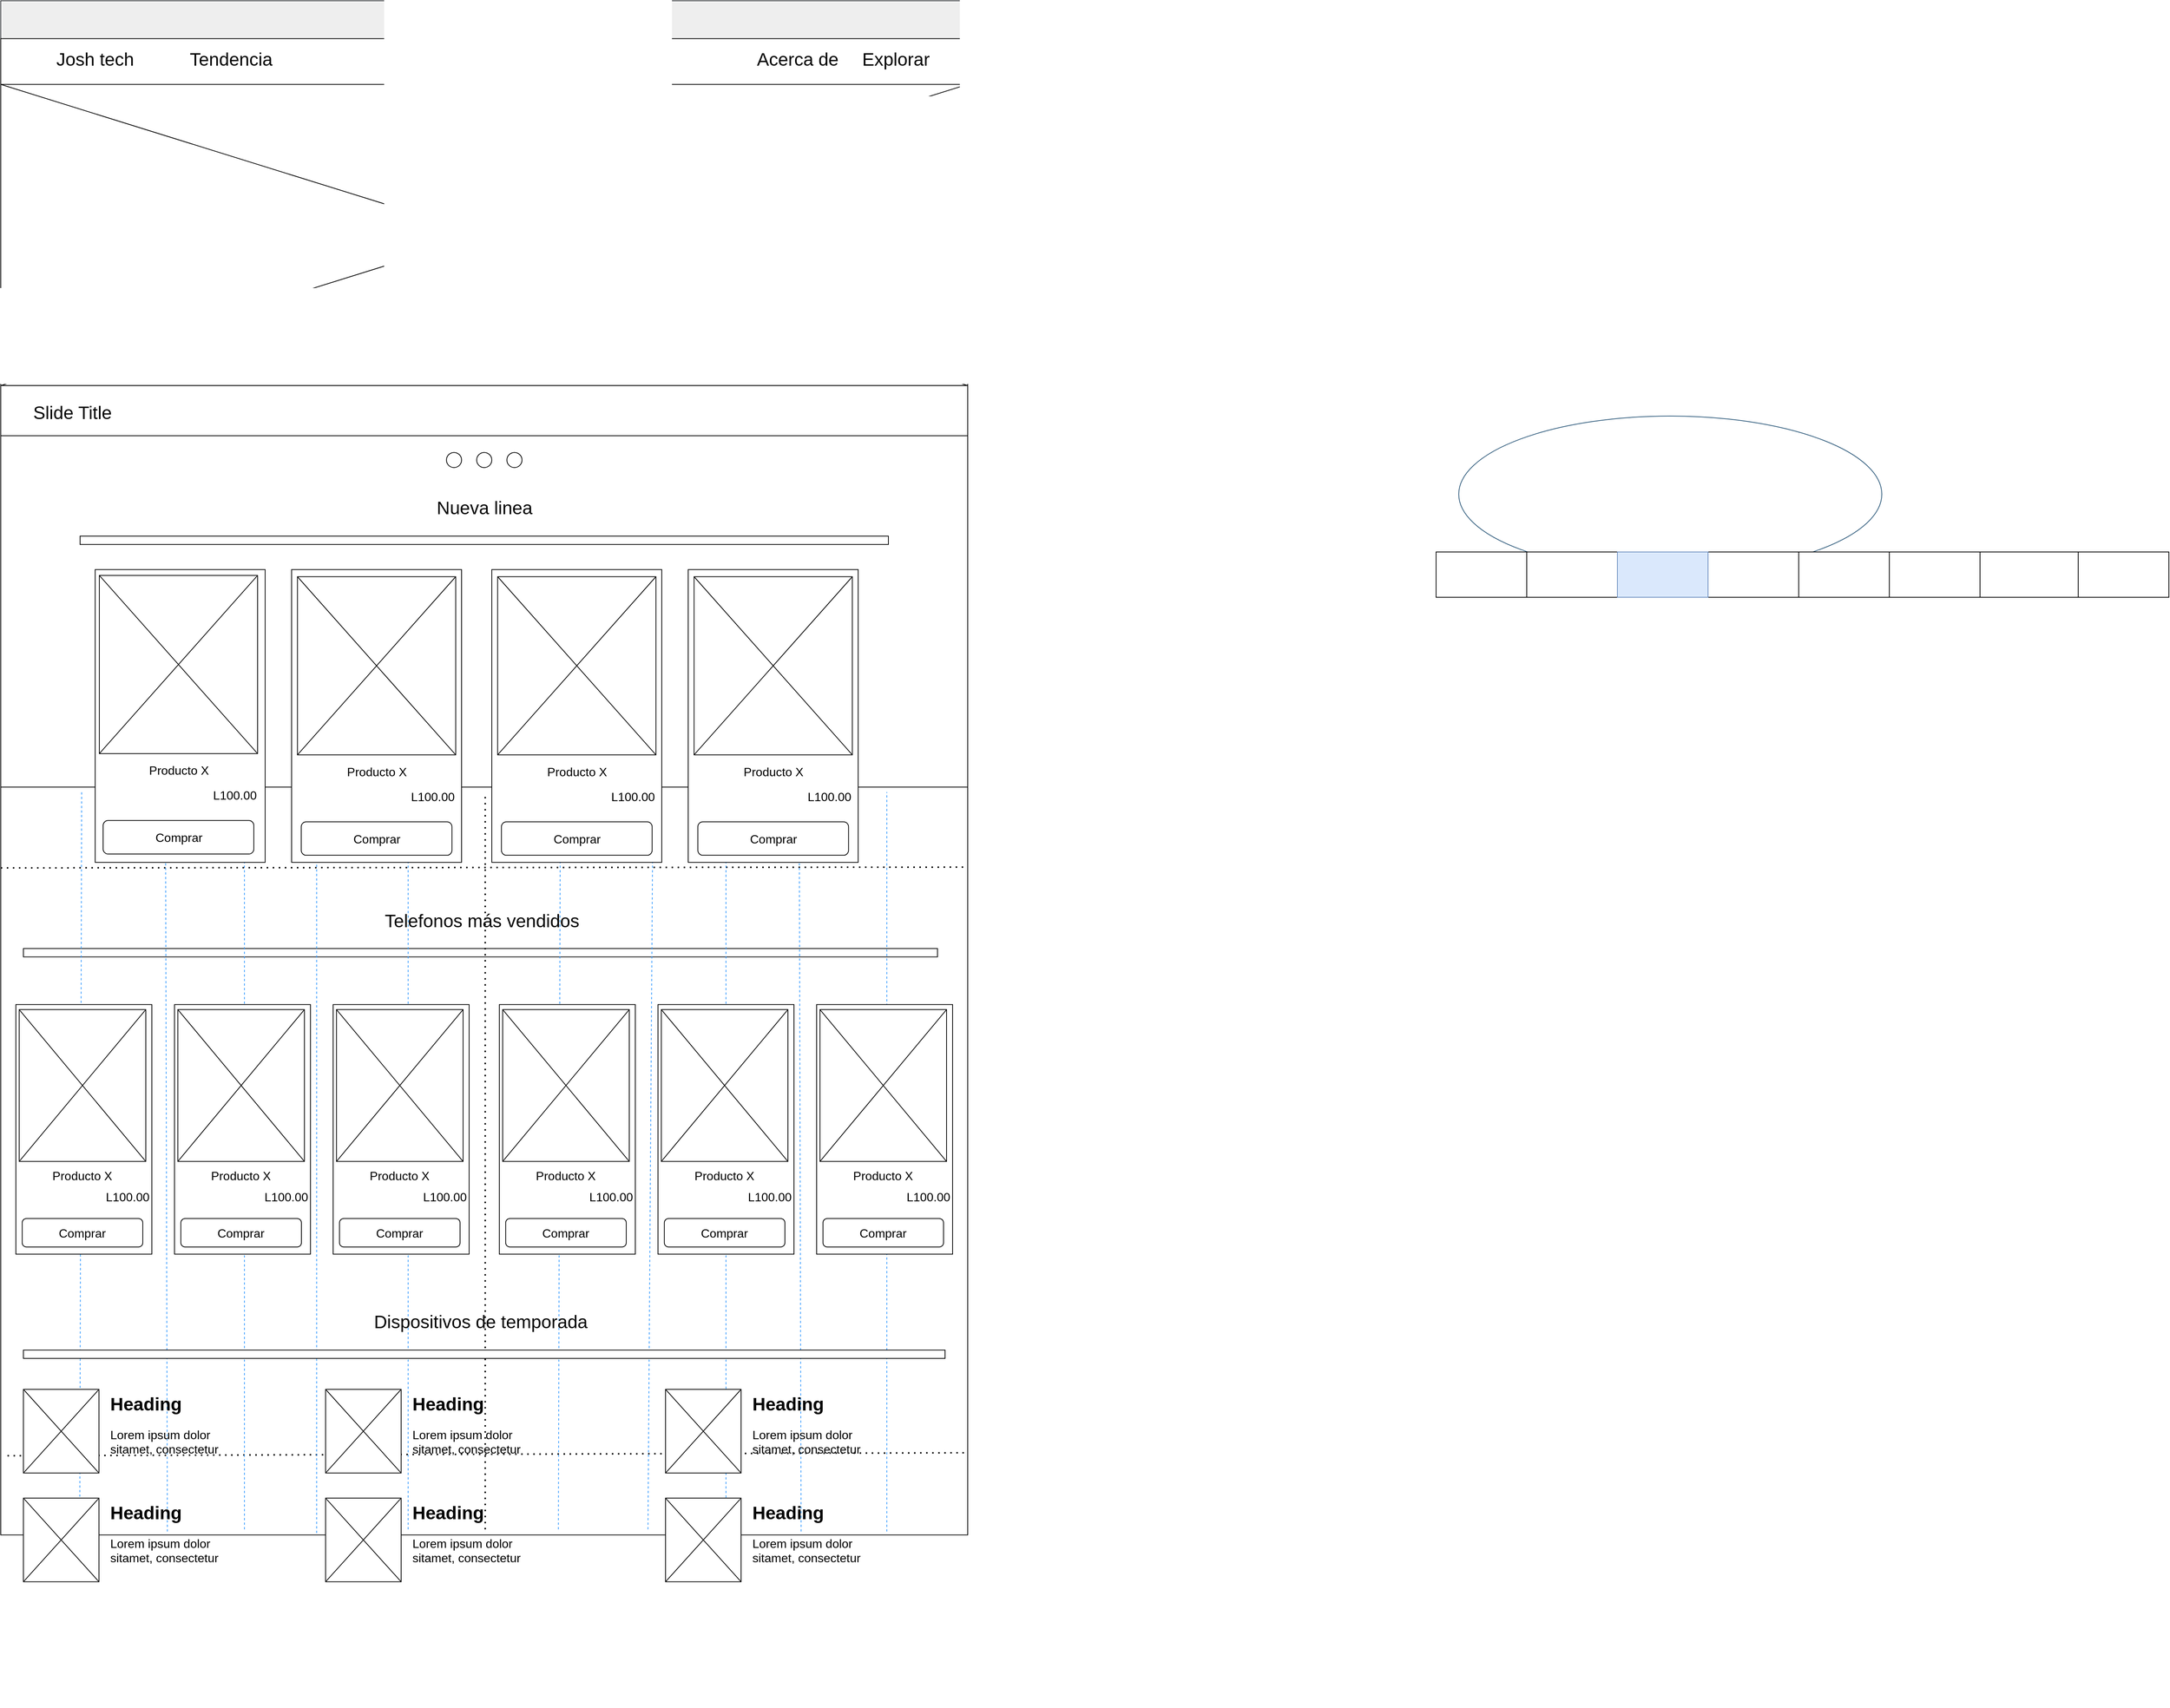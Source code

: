 <mxfile version="14.2.9" type="device"><diagram id="IemHOrVSS4CDlaY1buWt" name="Page-1"><mxGraphModel dx="3580" dy="2256" grid="1" gridSize="10" guides="1" tooltips="1" connect="1" arrows="1" fold="1" page="1" pageScale="1" pageWidth="1100" pageHeight="850" math="0" shadow="0"><root><mxCell id="0"/><mxCell id="1" parent="0"/><mxCell id="ACKiXUL_a8ZOPmM-B_Il-213" value="" style="ellipse;whiteSpace=wrap;html=1;strokeColor=#2F5B7C;fontSize=16;" parent="1" vertex="1"><mxGeometry x="1930" y="390" width="560" height="207" as="geometry"/></mxCell><mxCell id="ACKiXUL_a8ZOPmM-B_Il-1" value="" style="group;imageHeight=6;" parent="1" vertex="1" connectable="0"><mxGeometry y="-160" width="1290" height="2260" as="geometry"/></mxCell><mxCell id="ACKiXUL_a8ZOPmM-B_Il-17" value="" style="group" parent="ACKiXUL_a8ZOPmM-B_Il-1" vertex="1" connectable="0"><mxGeometry x="1.137e-13" y="990.416" width="1280" height="1269.584" as="geometry"/></mxCell><mxCell id="ACKiXUL_a8ZOPmM-B_Il-18" value="" style="rounded=1;whiteSpace=wrap;html=1;fillColor=#eeeeee;strokeColor=#36393d;arcSize=0;" parent="ACKiXUL_a8ZOPmM-B_Il-17" vertex="1"><mxGeometry width="1280" height="55.392" as="geometry"/></mxCell><mxCell id="ACKiXUL_a8ZOPmM-B_Il-19" value="" style="rounded=1;whiteSpace=wrap;html=1;arcSize=0;" parent="ACKiXUL_a8ZOPmM-B_Il-17" vertex="1"><mxGeometry y="50.196" width="1280" height="991.176" as="geometry"/></mxCell><mxCell id="ACKiXUL_a8ZOPmM-B_Il-21" value="Telefonos más vendidos&amp;nbsp;" style="text;html=1;strokeColor=none;fillColor=none;align=center;verticalAlign=middle;whiteSpace=wrap;rounded=0;fontSize=24;" parent="ACKiXUL_a8ZOPmM-B_Il-17" vertex="1"><mxGeometry x="453.75" y="217.137" width="372.5" height="22.157" as="geometry"/></mxCell><mxCell id="ACKiXUL_a8ZOPmM-B_Il-22" value="" style="rounded=0;whiteSpace=wrap;html=1;fontSize=24;imageHeight=6;imageWidth=24;" parent="ACKiXUL_a8ZOPmM-B_Il-17" vertex="1"><mxGeometry x="30" y="264.775" width="1210" height="11.078" as="geometry"/></mxCell><mxCell id="ACKiXUL_a8ZOPmM-B_Il-63" value="" style="group;fontSize=16;" parent="ACKiXUL_a8ZOPmM-B_Il-17" vertex="1" connectable="0"><mxGeometry x="-1.137e-13" y="52.796" width="1280" height="1216.788" as="geometry"/></mxCell><mxCell id="ACKiXUL_a8ZOPmM-B_Il-64" value="" style="endArrow=none;dashed=1;html=1;dashPattern=1 3;strokeWidth=2;entryX=0.5;entryY=0;entryDx=0;entryDy=0;exitX=0.5;exitY=1;exitDx=0;exitDy=0;" parent="ACKiXUL_a8ZOPmM-B_Il-63" edge="1"><mxGeometry x="3.825" width="62.866" height="63.708" as="geometry"><mxPoint x="641.275" y="981.109" as="sourcePoint"/><mxPoint x="641.275" y="6.766" as="targetPoint"/></mxGeometry></mxCell><mxCell id="ACKiXUL_a8ZOPmM-B_Il-65" value="" style="endArrow=none;dashed=1;html=1;dashPattern=1 3;strokeWidth=2;exitX=-0.003;exitY=0.101;exitDx=0;exitDy=0;exitPerimeter=0;entryX=0.997;entryY=0.1;entryDx=0;entryDy=0;entryPerimeter=0;" parent="ACKiXUL_a8ZOPmM-B_Il-63" edge="1"><mxGeometry x="3.825" width="62.866" height="63.708" as="geometry"><mxPoint y="105.175" as="sourcePoint"/><mxPoint x="1274.9" y="104.201" as="targetPoint"/></mxGeometry></mxCell><mxCell id="ACKiXUL_a8ZOPmM-B_Il-66" value="" style="endArrow=none;dashed=1;html=1;dashPattern=1 3;strokeWidth=2;exitX=0.004;exitY=0.9;exitDx=0;exitDy=0;exitPerimeter=0;entryX=1.001;entryY=0.896;entryDx=0;entryDy=0;entryPerimeter=0;" parent="ACKiXUL_a8ZOPmM-B_Il-63" edge="1"><mxGeometry x="3.825" width="62.866" height="63.708" as="geometry"><mxPoint x="8.924" y="883.674" as="sourcePoint"/><mxPoint x="1280" y="879.777" as="targetPoint"/></mxGeometry></mxCell><mxCell id="ACKiXUL_a8ZOPmM-B_Il-67" value="" style="endArrow=none;dashed=1;html=1;strokeColor=#3399FF;entryX=0.25;entryY=0;entryDx=0;entryDy=0;exitX=0.25;exitY=1;exitDx=0;exitDy=0;" parent="ACKiXUL_a8ZOPmM-B_Il-63" edge="1"><mxGeometry x="3.825" width="62.866" height="63.708" as="geometry"><mxPoint x="322.55" y="981.109" as="sourcePoint"/><mxPoint x="322.55" y="6.766" as="targetPoint"/></mxGeometry></mxCell><mxCell id="ACKiXUL_a8ZOPmM-B_Il-68" value="" style="endArrow=none;dashed=1;html=1;strokeColor=#3399FF;entryX=0.75;entryY=0;entryDx=0;entryDy=0;exitX=0.75;exitY=1;exitDx=0;exitDy=0;" parent="ACKiXUL_a8ZOPmM-B_Il-63" edge="1"><mxGeometry x="3.825" width="62.866" height="63.708" as="geometry"><mxPoint x="960.0" y="981.109" as="sourcePoint"/><mxPoint x="960.0" y="6.766" as="targetPoint"/></mxGeometry></mxCell><mxCell id="ACKiXUL_a8ZOPmM-B_Il-69" value="" style="endArrow=none;dashed=1;html=1;strokeColor=#3399FF;entryX=0.081;entryY=-0.002;entryDx=0;entryDy=0;exitX=0.079;exitY=1.005;exitDx=0;exitDy=0;entryPerimeter=0;exitPerimeter=0;" parent="ACKiXUL_a8ZOPmM-B_Il-63" edge="1"><mxGeometry x="3.825" width="62.866" height="63.708" as="geometry"><mxPoint x="104.542" y="985.98" as="sourcePoint"/><mxPoint x="107.092" y="4.818" as="targetPoint"/></mxGeometry></mxCell><mxCell id="ACKiXUL_a8ZOPmM-B_Il-70" value="" style="endArrow=none;dashed=1;html=1;strokeColor=#3399FF;entryX=0.42;entryY=0.001;entryDx=0;entryDy=0;exitX=0.42;exitY=1;exitDx=0;exitDy=0;entryPerimeter=0;exitPerimeter=0;" parent="ACKiXUL_a8ZOPmM-B_Il-63" edge="1"><mxGeometry x="3.825" width="62.866" height="63.708" as="geometry"><mxPoint x="539.283" y="981.109" as="sourcePoint"/><mxPoint x="539.283" y="7.741" as="targetPoint"/></mxGeometry></mxCell><mxCell id="ACKiXUL_a8ZOPmM-B_Il-71" value="" style="endArrow=none;dashed=1;html=1;strokeColor=#3399FF;entryX=0.578;entryY=0.001;entryDx=0;entryDy=0;exitX=0.576;exitY=1;exitDx=0;exitDy=0;entryPerimeter=0;exitPerimeter=0;" parent="ACKiXUL_a8ZOPmM-B_Il-63" edge="1"><mxGeometry x="3.825" width="62.866" height="63.708" as="geometry"><mxPoint x="738.167" y="981.109" as="sourcePoint"/><mxPoint x="740.717" y="7.741" as="targetPoint"/></mxGeometry></mxCell><mxCell id="ACKiXUL_a8ZOPmM-B_Il-72" value="" style="endArrow=none;dashed=1;html=1;strokeColor=#3399FF;entryX=0.917;entryY=-0.002;entryDx=0;entryDy=0;exitX=0.917;exitY=1.003;exitDx=0;exitDy=0;entryPerimeter=0;exitPerimeter=0;" parent="ACKiXUL_a8ZOPmM-B_Il-63" edge="1"><mxGeometry x="3.825" width="62.866" height="63.708" as="geometry"><mxPoint x="1172.908" y="984.032" as="sourcePoint"/><mxPoint x="1172.908" y="4.818" as="targetPoint"/></mxGeometry></mxCell><mxCell id="ACKiXUL_a8ZOPmM-B_Il-73" value="" style="endArrow=none;dashed=1;html=1;strokeColor=#3399FF;entryX=0.168;entryY=0.001;entryDx=0;entryDy=0;exitX=0.17;exitY=1.003;exitDx=0;exitDy=0;entryPerimeter=0;exitPerimeter=0;" parent="ACKiXUL_a8ZOPmM-B_Il-63" edge="1"><mxGeometry x="3.825" width="62.866" height="63.708" as="geometry"><mxPoint x="220.558" y="984.032" as="sourcePoint"/><mxPoint x="218.008" y="7.741" as="targetPoint"/></mxGeometry></mxCell><mxCell id="ACKiXUL_a8ZOPmM-B_Il-74" value="" style="endArrow=none;dashed=1;html=1;strokeColor=#3399FF;entryX=0.325;entryY=-0.004;entryDx=0;entryDy=0;exitX=0.325;exitY=1.005;exitDx=0;exitDy=0;entryPerimeter=0;exitPerimeter=0;" parent="ACKiXUL_a8ZOPmM-B_Il-63" edge="1"><mxGeometry x="3.825" width="62.866" height="63.708" as="geometry"><mxPoint x="418.167" y="985.98" as="sourcePoint"/><mxPoint x="418.167" y="2.869" as="targetPoint"/></mxGeometry></mxCell><mxCell id="ACKiXUL_a8ZOPmM-B_Il-75" value="" style="endArrow=none;dashed=1;html=1;strokeColor=#3399FF;entryX=0.665;entryY=0;entryDx=0;entryDy=0;exitX=0.669;exitY=1;exitDx=0;exitDy=0;entryPerimeter=0;exitPerimeter=0;" parent="ACKiXUL_a8ZOPmM-B_Il-63" edge="1"><mxGeometry x="3.825" width="62.866" height="63.708" as="geometry"><mxPoint x="856.733" y="981.109" as="sourcePoint"/><mxPoint x="863.402" as="targetPoint"/></mxGeometry></mxCell><mxCell id="ACKiXUL_a8ZOPmM-B_Il-76" value="" style="endArrow=none;dashed=1;html=1;strokeColor=#3399FF;entryX=0.826;entryY=0.001;entryDx=0;entryDy=0;exitX=0.828;exitY=1.003;exitDx=0;exitDy=0;entryPerimeter=0;exitPerimeter=0;" parent="ACKiXUL_a8ZOPmM-B_Il-63" edge="1"><mxGeometry x="3.825" width="62.866" height="63.708" as="geometry"><mxPoint x="1059.442" y="984.032" as="sourcePoint"/><mxPoint x="1056.892" y="7.741" as="targetPoint"/></mxGeometry></mxCell><mxCell id="ACKiXUL_a8ZOPmM-B_Il-77" value="" style="group" parent="ACKiXUL_a8ZOPmM-B_Il-63" vertex="1" connectable="0"><mxGeometry x="20" y="286.2" width="180" height="330.514" as="geometry"/></mxCell><mxCell id="ACKiXUL_a8ZOPmM-B_Il-78" value="" style="rounded=0;whiteSpace=wrap;html=1;fontSize=24;" parent="ACKiXUL_a8ZOPmM-B_Il-77" vertex="1"><mxGeometry width="180" height="330.514" as="geometry"/></mxCell><mxCell id="ACKiXUL_a8ZOPmM-B_Il-79" value="" style="group;fontSize=24;" parent="ACKiXUL_a8ZOPmM-B_Il-77" vertex="1" connectable="0"><mxGeometry x="4.4" y="6.61" width="167.6" height="201.141" as="geometry"/></mxCell><mxCell id="ACKiXUL_a8ZOPmM-B_Il-80" value="" style="rounded=0;whiteSpace=wrap;html=1;fontSize=24;" parent="ACKiXUL_a8ZOPmM-B_Il-79" vertex="1"><mxGeometry width="167.6" height="201.141" as="geometry"/></mxCell><mxCell id="ACKiXUL_a8ZOPmM-B_Il-81" value="" style="endArrow=none;html=1;fontSize=24;entryX=1;entryY=0;entryDx=0;entryDy=0;exitX=0;exitY=1;exitDx=0;exitDy=0;" parent="ACKiXUL_a8ZOPmM-B_Il-79" source="ACKiXUL_a8ZOPmM-B_Il-80" target="ACKiXUL_a8ZOPmM-B_Il-80" edge="1"><mxGeometry width="50" height="50" relative="1" as="geometry"><mxPoint x="27.933" y="569.9" as="sourcePoint"/><mxPoint x="97.767" y="402.283" as="targetPoint"/></mxGeometry></mxCell><mxCell id="ACKiXUL_a8ZOPmM-B_Il-82" value="" style="endArrow=none;html=1;fontSize=24;exitX=0;exitY=0;exitDx=0;exitDy=0;entryX=1;entryY=1;entryDx=0;entryDy=0;" parent="ACKiXUL_a8ZOPmM-B_Il-79" source="ACKiXUL_a8ZOPmM-B_Il-80" target="ACKiXUL_a8ZOPmM-B_Il-80" edge="1"><mxGeometry width="50" height="50" relative="1" as="geometry"><mxPoint x="41.9" y="469.33" as="sourcePoint"/><mxPoint x="111.733" y="301.712" as="targetPoint"/></mxGeometry></mxCell><mxCell id="ACKiXUL_a8ZOPmM-B_Il-83" value="Producto X" style="text;html=1;strokeColor=none;fillColor=none;align=center;verticalAlign=middle;whiteSpace=wrap;rounded=0;fontSize=16;" parent="ACKiXUL_a8ZOPmM-B_Il-77" vertex="1"><mxGeometry x="4.4" y="217.195" width="167.6" height="18.887" as="geometry"/></mxCell><mxCell id="ACKiXUL_a8ZOPmM-B_Il-84" value="L100.00" style="text;html=1;strokeColor=none;fillColor=none;align=center;verticalAlign=middle;whiteSpace=wrap;rounded=0;fontSize=16;" parent="ACKiXUL_a8ZOPmM-B_Il-77" vertex="1"><mxGeometry x="124" y="245.525" width="48" height="18.887" as="geometry"/></mxCell><mxCell id="ACKiXUL_a8ZOPmM-B_Il-85" value="Comprar" style="rounded=1;whiteSpace=wrap;html=1;fontSize=16;" parent="ACKiXUL_a8ZOPmM-B_Il-77" vertex="1"><mxGeometry x="8.4" y="283.298" width="159.6" height="37.773" as="geometry"/></mxCell><mxCell id="ACKiXUL_a8ZOPmM-B_Il-105" value="" style="group" parent="ACKiXUL_a8ZOPmM-B_Il-63" vertex="1" connectable="0"><mxGeometry x="660" y="286.2" width="180" height="330.514" as="geometry"/></mxCell><mxCell id="ACKiXUL_a8ZOPmM-B_Il-106" value="" style="rounded=0;whiteSpace=wrap;html=1;fontSize=24;" parent="ACKiXUL_a8ZOPmM-B_Il-105" vertex="1"><mxGeometry width="180" height="330.514" as="geometry"/></mxCell><mxCell id="ACKiXUL_a8ZOPmM-B_Il-107" value="" style="group;fontSize=24;" parent="ACKiXUL_a8ZOPmM-B_Il-105" vertex="1" connectable="0"><mxGeometry x="4.4" y="6.61" width="167.6" height="201.141" as="geometry"/></mxCell><mxCell id="ACKiXUL_a8ZOPmM-B_Il-108" value="" style="rounded=0;whiteSpace=wrap;html=1;fontSize=24;" parent="ACKiXUL_a8ZOPmM-B_Il-107" vertex="1"><mxGeometry width="167.6" height="201.141" as="geometry"/></mxCell><mxCell id="ACKiXUL_a8ZOPmM-B_Il-109" value="" style="endArrow=none;html=1;fontSize=24;entryX=1;entryY=0;entryDx=0;entryDy=0;exitX=0;exitY=1;exitDx=0;exitDy=0;" parent="ACKiXUL_a8ZOPmM-B_Il-107" source="ACKiXUL_a8ZOPmM-B_Il-108" target="ACKiXUL_a8ZOPmM-B_Il-108" edge="1"><mxGeometry width="50" height="50" relative="1" as="geometry"><mxPoint x="27.933" y="569.9" as="sourcePoint"/><mxPoint x="97.767" y="402.283" as="targetPoint"/></mxGeometry></mxCell><mxCell id="ACKiXUL_a8ZOPmM-B_Il-110" value="" style="endArrow=none;html=1;fontSize=24;exitX=0;exitY=0;exitDx=0;exitDy=0;entryX=1;entryY=1;entryDx=0;entryDy=0;" parent="ACKiXUL_a8ZOPmM-B_Il-107" source="ACKiXUL_a8ZOPmM-B_Il-108" target="ACKiXUL_a8ZOPmM-B_Il-108" edge="1"><mxGeometry width="50" height="50" relative="1" as="geometry"><mxPoint x="41.9" y="469.33" as="sourcePoint"/><mxPoint x="111.733" y="301.712" as="targetPoint"/></mxGeometry></mxCell><mxCell id="ACKiXUL_a8ZOPmM-B_Il-111" value="Producto X" style="text;html=1;strokeColor=none;fillColor=none;align=center;verticalAlign=middle;whiteSpace=wrap;rounded=0;fontSize=16;" parent="ACKiXUL_a8ZOPmM-B_Il-105" vertex="1"><mxGeometry x="4.4" y="217.195" width="167.6" height="18.887" as="geometry"/></mxCell><mxCell id="ACKiXUL_a8ZOPmM-B_Il-112" value="L100.00" style="text;html=1;strokeColor=none;fillColor=none;align=center;verticalAlign=middle;whiteSpace=wrap;rounded=0;fontSize=16;" parent="ACKiXUL_a8ZOPmM-B_Il-105" vertex="1"><mxGeometry x="124" y="245.525" width="48" height="18.887" as="geometry"/></mxCell><mxCell id="ACKiXUL_a8ZOPmM-B_Il-113" value="Comprar" style="rounded=1;whiteSpace=wrap;html=1;fontSize=16;" parent="ACKiXUL_a8ZOPmM-B_Il-105" vertex="1"><mxGeometry x="8.4" y="283.298" width="159.6" height="37.773" as="geometry"/></mxCell><mxCell id="ACKiXUL_a8ZOPmM-B_Il-114" value="" style="group" parent="ACKiXUL_a8ZOPmM-B_Il-63" vertex="1" connectable="0"><mxGeometry x="870" y="286.2" width="180" height="330.514" as="geometry"/></mxCell><mxCell id="ACKiXUL_a8ZOPmM-B_Il-115" value="" style="rounded=0;whiteSpace=wrap;html=1;fontSize=24;" parent="ACKiXUL_a8ZOPmM-B_Il-114" vertex="1"><mxGeometry width="180" height="330.514" as="geometry"/></mxCell><mxCell id="ACKiXUL_a8ZOPmM-B_Il-116" value="" style="group;fontSize=24;" parent="ACKiXUL_a8ZOPmM-B_Il-114" vertex="1" connectable="0"><mxGeometry x="4.4" y="6.61" width="167.6" height="201.141" as="geometry"/></mxCell><mxCell id="ACKiXUL_a8ZOPmM-B_Il-117" value="" style="rounded=0;whiteSpace=wrap;html=1;fontSize=24;" parent="ACKiXUL_a8ZOPmM-B_Il-116" vertex="1"><mxGeometry width="167.6" height="201.141" as="geometry"/></mxCell><mxCell id="ACKiXUL_a8ZOPmM-B_Il-118" value="" style="endArrow=none;html=1;fontSize=24;entryX=1;entryY=0;entryDx=0;entryDy=0;exitX=0;exitY=1;exitDx=0;exitDy=0;" parent="ACKiXUL_a8ZOPmM-B_Il-116" source="ACKiXUL_a8ZOPmM-B_Il-117" target="ACKiXUL_a8ZOPmM-B_Il-117" edge="1"><mxGeometry width="50" height="50" relative="1" as="geometry"><mxPoint x="27.933" y="569.9" as="sourcePoint"/><mxPoint x="97.767" y="402.283" as="targetPoint"/></mxGeometry></mxCell><mxCell id="ACKiXUL_a8ZOPmM-B_Il-119" value="" style="endArrow=none;html=1;fontSize=24;exitX=0;exitY=0;exitDx=0;exitDy=0;entryX=1;entryY=1;entryDx=0;entryDy=0;" parent="ACKiXUL_a8ZOPmM-B_Il-116" source="ACKiXUL_a8ZOPmM-B_Il-117" target="ACKiXUL_a8ZOPmM-B_Il-117" edge="1"><mxGeometry width="50" height="50" relative="1" as="geometry"><mxPoint x="41.9" y="469.33" as="sourcePoint"/><mxPoint x="111.733" y="301.712" as="targetPoint"/></mxGeometry></mxCell><mxCell id="ACKiXUL_a8ZOPmM-B_Il-120" value="Producto X" style="text;html=1;strokeColor=none;fillColor=none;align=center;verticalAlign=middle;whiteSpace=wrap;rounded=0;fontSize=16;" parent="ACKiXUL_a8ZOPmM-B_Il-114" vertex="1"><mxGeometry x="4.4" y="217.195" width="167.6" height="18.887" as="geometry"/></mxCell><mxCell id="ACKiXUL_a8ZOPmM-B_Il-121" value="L100.00" style="text;html=1;strokeColor=none;fillColor=none;align=center;verticalAlign=middle;whiteSpace=wrap;rounded=0;fontSize=16;" parent="ACKiXUL_a8ZOPmM-B_Il-114" vertex="1"><mxGeometry x="124" y="245.525" width="48" height="18.887" as="geometry"/></mxCell><mxCell id="ACKiXUL_a8ZOPmM-B_Il-122" value="Comprar" style="rounded=1;whiteSpace=wrap;html=1;fontSize=16;" parent="ACKiXUL_a8ZOPmM-B_Il-114" vertex="1"><mxGeometry x="8.4" y="283.298" width="159.6" height="37.773" as="geometry"/></mxCell><mxCell id="ACKiXUL_a8ZOPmM-B_Il-155" value="" style="group" parent="ACKiXUL_a8ZOPmM-B_Il-63" vertex="1" connectable="0"><mxGeometry x="430" y="795.808" width="300" height="121.863" as="geometry"/></mxCell><mxCell id="ACKiXUL_a8ZOPmM-B_Il-156" value="" style="group;fontSize=16;" parent="ACKiXUL_a8ZOPmM-B_Il-155" vertex="1" connectable="0"><mxGeometry width="100" height="110.784" as="geometry"/></mxCell><mxCell id="ACKiXUL_a8ZOPmM-B_Il-157" value="" style="rounded=0;whiteSpace=wrap;html=1;fontSize=24;" parent="ACKiXUL_a8ZOPmM-B_Il-156" vertex="1"><mxGeometry width="100" height="110.784" as="geometry"/></mxCell><mxCell id="ACKiXUL_a8ZOPmM-B_Il-158" value="" style="endArrow=none;html=1;fontSize=24;entryX=1;entryY=0;entryDx=0;entryDy=0;exitX=0;exitY=1;exitDx=0;exitDy=0;" parent="ACKiXUL_a8ZOPmM-B_Il-156" source="ACKiXUL_a8ZOPmM-B_Il-157" target="ACKiXUL_a8ZOPmM-B_Il-157" edge="1"><mxGeometry width="50" height="50" relative="1" as="geometry"><mxPoint x="16.667" y="313.889" as="sourcePoint"/><mxPoint x="58.333" y="221.569" as="targetPoint"/></mxGeometry></mxCell><mxCell id="ACKiXUL_a8ZOPmM-B_Il-159" value="" style="endArrow=none;html=1;fontSize=24;exitX=0;exitY=0;exitDx=0;exitDy=0;entryX=1;entryY=1;entryDx=0;entryDy=0;" parent="ACKiXUL_a8ZOPmM-B_Il-156" source="ACKiXUL_a8ZOPmM-B_Il-157" target="ACKiXUL_a8ZOPmM-B_Il-157" edge="1"><mxGeometry width="50" height="50" relative="1" as="geometry"><mxPoint x="25" y="258.497" as="sourcePoint"/><mxPoint x="66.667" y="166.176" as="targetPoint"/></mxGeometry></mxCell><mxCell id="ACKiXUL_a8ZOPmM-B_Il-160" value="&lt;p style=&quot;line-height: 60%&quot;&gt;&lt;/p&gt;&lt;h1 style=&quot;font-size: 24px&quot;&gt;&lt;font style=&quot;font-size: 24px ; line-height: 40%&quot;&gt;Heading&lt;/font&gt;&lt;/h1&gt;&lt;p&gt;Lorem ipsum dolor sitamet, consectetur&amp;nbsp;&lt;/p&gt;&lt;p&gt;&lt;/p&gt;" style="text;html=1;strokeColor=none;fillColor=none;spacing=5;spacingTop=-20;whiteSpace=wrap;overflow=hidden;rounded=0;fontSize=16;" parent="ACKiXUL_a8ZOPmM-B_Il-155" vertex="1"><mxGeometry x="110" width="190" height="121.863" as="geometry"/></mxCell><mxCell id="ACKiXUL_a8ZOPmM-B_Il-161" value="" style="group" parent="ACKiXUL_a8ZOPmM-B_Il-63" vertex="1" connectable="0"><mxGeometry x="430" y="939.828" width="300" height="121.863" as="geometry"/></mxCell><mxCell id="ACKiXUL_a8ZOPmM-B_Il-162" value="" style="group;fontSize=16;" parent="ACKiXUL_a8ZOPmM-B_Il-161" vertex="1" connectable="0"><mxGeometry width="100" height="110.784" as="geometry"/></mxCell><mxCell id="ACKiXUL_a8ZOPmM-B_Il-163" value="" style="rounded=0;whiteSpace=wrap;html=1;fontSize=24;" parent="ACKiXUL_a8ZOPmM-B_Il-162" vertex="1"><mxGeometry width="100" height="110.784" as="geometry"/></mxCell><mxCell id="ACKiXUL_a8ZOPmM-B_Il-164" value="" style="endArrow=none;html=1;fontSize=24;entryX=1;entryY=0;entryDx=0;entryDy=0;exitX=0;exitY=1;exitDx=0;exitDy=0;" parent="ACKiXUL_a8ZOPmM-B_Il-162" source="ACKiXUL_a8ZOPmM-B_Il-163" target="ACKiXUL_a8ZOPmM-B_Il-163" edge="1"><mxGeometry width="50" height="50" relative="1" as="geometry"><mxPoint x="16.667" y="313.889" as="sourcePoint"/><mxPoint x="58.333" y="221.569" as="targetPoint"/></mxGeometry></mxCell><mxCell id="ACKiXUL_a8ZOPmM-B_Il-165" value="" style="endArrow=none;html=1;fontSize=24;exitX=0;exitY=0;exitDx=0;exitDy=0;entryX=1;entryY=1;entryDx=0;entryDy=0;" parent="ACKiXUL_a8ZOPmM-B_Il-162" source="ACKiXUL_a8ZOPmM-B_Il-163" target="ACKiXUL_a8ZOPmM-B_Il-163" edge="1"><mxGeometry width="50" height="50" relative="1" as="geometry"><mxPoint x="25" y="258.497" as="sourcePoint"/><mxPoint x="66.667" y="166.176" as="targetPoint"/></mxGeometry></mxCell><mxCell id="ACKiXUL_a8ZOPmM-B_Il-166" value="&lt;p style=&quot;line-height: 60%&quot;&gt;&lt;/p&gt;&lt;h1 style=&quot;font-size: 24px&quot;&gt;&lt;font style=&quot;font-size: 24px ; line-height: 40%&quot;&gt;Heading&lt;/font&gt;&lt;/h1&gt;&lt;p&gt;Lorem ipsum dolor sitamet, consectetur&amp;nbsp;&lt;/p&gt;&lt;p&gt;&lt;/p&gt;" style="text;html=1;strokeColor=none;fillColor=none;spacing=5;spacingTop=-20;whiteSpace=wrap;overflow=hidden;rounded=0;fontSize=16;" parent="ACKiXUL_a8ZOPmM-B_Il-161" vertex="1"><mxGeometry x="110" width="190" height="121.863" as="geometry"/></mxCell><mxCell id="ACKiXUL_a8ZOPmM-B_Il-185" value="" style="group" parent="ACKiXUL_a8ZOPmM-B_Il-63" vertex="1" connectable="0"><mxGeometry x="880" y="795.808" width="300" height="121.863" as="geometry"/></mxCell><mxCell id="ACKiXUL_a8ZOPmM-B_Il-186" value="" style="group;fontSize=16;" parent="ACKiXUL_a8ZOPmM-B_Il-185" vertex="1" connectable="0"><mxGeometry width="100" height="110.784" as="geometry"/></mxCell><mxCell id="ACKiXUL_a8ZOPmM-B_Il-187" value="" style="rounded=0;whiteSpace=wrap;html=1;fontSize=24;" parent="ACKiXUL_a8ZOPmM-B_Il-186" vertex="1"><mxGeometry width="100" height="110.784" as="geometry"/></mxCell><mxCell id="ACKiXUL_a8ZOPmM-B_Il-188" value="" style="endArrow=none;html=1;fontSize=24;entryX=1;entryY=0;entryDx=0;entryDy=0;exitX=0;exitY=1;exitDx=0;exitDy=0;" parent="ACKiXUL_a8ZOPmM-B_Il-186" source="ACKiXUL_a8ZOPmM-B_Il-187" target="ACKiXUL_a8ZOPmM-B_Il-187" edge="1"><mxGeometry width="50" height="50" relative="1" as="geometry"><mxPoint x="16.667" y="313.889" as="sourcePoint"/><mxPoint x="58.333" y="221.569" as="targetPoint"/></mxGeometry></mxCell><mxCell id="ACKiXUL_a8ZOPmM-B_Il-189" value="" style="endArrow=none;html=1;fontSize=24;exitX=0;exitY=0;exitDx=0;exitDy=0;entryX=1;entryY=1;entryDx=0;entryDy=0;" parent="ACKiXUL_a8ZOPmM-B_Il-186" source="ACKiXUL_a8ZOPmM-B_Il-187" target="ACKiXUL_a8ZOPmM-B_Il-187" edge="1"><mxGeometry width="50" height="50" relative="1" as="geometry"><mxPoint x="25" y="258.497" as="sourcePoint"/><mxPoint x="66.667" y="166.176" as="targetPoint"/></mxGeometry></mxCell><mxCell id="ACKiXUL_a8ZOPmM-B_Il-190" value="&lt;p style=&quot;line-height: 60%&quot;&gt;&lt;/p&gt;&lt;h1 style=&quot;font-size: 24px&quot;&gt;&lt;font style=&quot;font-size: 24px ; line-height: 40%&quot;&gt;Heading&lt;/font&gt;&lt;/h1&gt;&lt;p&gt;Lorem ipsum dolor sitamet, consectetur&amp;nbsp;&lt;/p&gt;&lt;p&gt;&lt;/p&gt;" style="text;html=1;strokeColor=none;fillColor=none;spacing=5;spacingTop=-20;whiteSpace=wrap;overflow=hidden;rounded=0;fontSize=16;" parent="ACKiXUL_a8ZOPmM-B_Il-185" vertex="1"><mxGeometry x="110" width="190" height="121.863" as="geometry"/></mxCell><mxCell id="ACKiXUL_a8ZOPmM-B_Il-191" value="" style="group" parent="ACKiXUL_a8ZOPmM-B_Il-63" vertex="1" connectable="0"><mxGeometry x="880" y="939.828" width="300" height="121.863" as="geometry"/></mxCell><mxCell id="ACKiXUL_a8ZOPmM-B_Il-192" value="" style="group;fontSize=16;" parent="ACKiXUL_a8ZOPmM-B_Il-191" vertex="1" connectable="0"><mxGeometry width="100" height="110.784" as="geometry"/></mxCell><mxCell id="ACKiXUL_a8ZOPmM-B_Il-193" value="" style="rounded=0;whiteSpace=wrap;html=1;fontSize=24;" parent="ACKiXUL_a8ZOPmM-B_Il-192" vertex="1"><mxGeometry width="100" height="110.784" as="geometry"/></mxCell><mxCell id="ACKiXUL_a8ZOPmM-B_Il-194" value="" style="endArrow=none;html=1;fontSize=24;entryX=1;entryY=0;entryDx=0;entryDy=0;exitX=0;exitY=1;exitDx=0;exitDy=0;" parent="ACKiXUL_a8ZOPmM-B_Il-192" source="ACKiXUL_a8ZOPmM-B_Il-193" target="ACKiXUL_a8ZOPmM-B_Il-193" edge="1"><mxGeometry width="50" height="50" relative="1" as="geometry"><mxPoint x="16.667" y="313.889" as="sourcePoint"/><mxPoint x="58.333" y="221.569" as="targetPoint"/></mxGeometry></mxCell><mxCell id="ACKiXUL_a8ZOPmM-B_Il-195" value="" style="endArrow=none;html=1;fontSize=24;exitX=0;exitY=0;exitDx=0;exitDy=0;entryX=1;entryY=1;entryDx=0;entryDy=0;" parent="ACKiXUL_a8ZOPmM-B_Il-192" source="ACKiXUL_a8ZOPmM-B_Il-193" target="ACKiXUL_a8ZOPmM-B_Il-193" edge="1"><mxGeometry width="50" height="50" relative="1" as="geometry"><mxPoint x="25" y="258.497" as="sourcePoint"/><mxPoint x="66.667" y="166.176" as="targetPoint"/></mxGeometry></mxCell><mxCell id="ACKiXUL_a8ZOPmM-B_Il-196" value="&lt;p style=&quot;line-height: 60%&quot;&gt;&lt;/p&gt;&lt;h1 style=&quot;font-size: 24px&quot;&gt;&lt;font style=&quot;font-size: 24px ; line-height: 40%&quot;&gt;Heading&lt;/font&gt;&lt;/h1&gt;&lt;p&gt;Lorem ipsum dolor sitamet, consectetur&amp;nbsp;&lt;/p&gt;&lt;p&gt;&lt;/p&gt;" style="text;html=1;strokeColor=none;fillColor=none;spacing=5;spacingTop=-20;whiteSpace=wrap;overflow=hidden;rounded=0;fontSize=16;" parent="ACKiXUL_a8ZOPmM-B_Il-191" vertex="1"><mxGeometry x="110" width="190" height="121.863" as="geometry"/></mxCell><mxCell id="ACKiXUL_a8ZOPmM-B_Il-87" value="" style="group" parent="ACKiXUL_a8ZOPmM-B_Il-17" vertex="1" connectable="0"><mxGeometry x="230.0" y="338.996" width="180" height="330.514" as="geometry"/></mxCell><mxCell id="ACKiXUL_a8ZOPmM-B_Il-88" value="" style="rounded=0;whiteSpace=wrap;html=1;fontSize=24;" parent="ACKiXUL_a8ZOPmM-B_Il-87" vertex="1"><mxGeometry width="180" height="330.514" as="geometry"/></mxCell><mxCell id="ACKiXUL_a8ZOPmM-B_Il-89" value="" style="group;fontSize=24;" parent="ACKiXUL_a8ZOPmM-B_Il-87" vertex="1" connectable="0"><mxGeometry x="4.4" y="6.61" width="167.6" height="201.141" as="geometry"/></mxCell><mxCell id="ACKiXUL_a8ZOPmM-B_Il-90" value="" style="rounded=0;whiteSpace=wrap;html=1;fontSize=24;" parent="ACKiXUL_a8ZOPmM-B_Il-89" vertex="1"><mxGeometry width="167.6" height="201.141" as="geometry"/></mxCell><mxCell id="ACKiXUL_a8ZOPmM-B_Il-91" value="" style="endArrow=none;html=1;fontSize=24;entryX=1;entryY=0;entryDx=0;entryDy=0;exitX=0;exitY=1;exitDx=0;exitDy=0;" parent="ACKiXUL_a8ZOPmM-B_Il-89" source="ACKiXUL_a8ZOPmM-B_Il-90" target="ACKiXUL_a8ZOPmM-B_Il-90" edge="1"><mxGeometry width="50" height="50" relative="1" as="geometry"><mxPoint x="27.933" y="569.9" as="sourcePoint"/><mxPoint x="97.767" y="402.283" as="targetPoint"/></mxGeometry></mxCell><mxCell id="ACKiXUL_a8ZOPmM-B_Il-92" value="" style="endArrow=none;html=1;fontSize=24;exitX=0;exitY=0;exitDx=0;exitDy=0;entryX=1;entryY=1;entryDx=0;entryDy=0;" parent="ACKiXUL_a8ZOPmM-B_Il-89" source="ACKiXUL_a8ZOPmM-B_Il-90" target="ACKiXUL_a8ZOPmM-B_Il-90" edge="1"><mxGeometry width="50" height="50" relative="1" as="geometry"><mxPoint x="41.9" y="469.33" as="sourcePoint"/><mxPoint x="111.733" y="301.712" as="targetPoint"/></mxGeometry></mxCell><mxCell id="ACKiXUL_a8ZOPmM-B_Il-93" value="Producto X" style="text;html=1;strokeColor=none;fillColor=none;align=center;verticalAlign=middle;whiteSpace=wrap;rounded=0;fontSize=16;" parent="ACKiXUL_a8ZOPmM-B_Il-87" vertex="1"><mxGeometry x="4.4" y="217.195" width="167.6" height="18.887" as="geometry"/></mxCell><mxCell id="ACKiXUL_a8ZOPmM-B_Il-94" value="L100.00" style="text;html=1;strokeColor=none;fillColor=none;align=center;verticalAlign=middle;whiteSpace=wrap;rounded=0;fontSize=16;" parent="ACKiXUL_a8ZOPmM-B_Il-87" vertex="1"><mxGeometry x="124" y="245.525" width="48" height="18.887" as="geometry"/></mxCell><mxCell id="ACKiXUL_a8ZOPmM-B_Il-95" value="Comprar" style="rounded=1;whiteSpace=wrap;html=1;fontSize=16;" parent="ACKiXUL_a8ZOPmM-B_Il-87" vertex="1"><mxGeometry x="8.4" y="283.298" width="159.6" height="37.773" as="geometry"/></mxCell><mxCell id="ACKiXUL_a8ZOPmM-B_Il-96" value="" style="group" parent="ACKiXUL_a8ZOPmM-B_Il-17" vertex="1" connectable="0"><mxGeometry x="440.0" y="338.996" width="180" height="330.514" as="geometry"/></mxCell><mxCell id="ACKiXUL_a8ZOPmM-B_Il-97" value="" style="rounded=0;whiteSpace=wrap;html=1;fontSize=24;" parent="ACKiXUL_a8ZOPmM-B_Il-96" vertex="1"><mxGeometry width="180" height="330.514" as="geometry"/></mxCell><mxCell id="ACKiXUL_a8ZOPmM-B_Il-98" value="" style="group;fontSize=24;" parent="ACKiXUL_a8ZOPmM-B_Il-96" vertex="1" connectable="0"><mxGeometry x="4.4" y="6.61" width="167.6" height="201.141" as="geometry"/></mxCell><mxCell id="ACKiXUL_a8ZOPmM-B_Il-99" value="" style="rounded=0;whiteSpace=wrap;html=1;fontSize=24;" parent="ACKiXUL_a8ZOPmM-B_Il-98" vertex="1"><mxGeometry width="167.6" height="201.141" as="geometry"/></mxCell><mxCell id="ACKiXUL_a8ZOPmM-B_Il-100" value="" style="endArrow=none;html=1;fontSize=24;entryX=1;entryY=0;entryDx=0;entryDy=0;exitX=0;exitY=1;exitDx=0;exitDy=0;" parent="ACKiXUL_a8ZOPmM-B_Il-98" source="ACKiXUL_a8ZOPmM-B_Il-99" target="ACKiXUL_a8ZOPmM-B_Il-99" edge="1"><mxGeometry width="50" height="50" relative="1" as="geometry"><mxPoint x="27.933" y="569.9" as="sourcePoint"/><mxPoint x="97.767" y="402.283" as="targetPoint"/></mxGeometry></mxCell><mxCell id="ACKiXUL_a8ZOPmM-B_Il-101" value="" style="endArrow=none;html=1;fontSize=24;exitX=0;exitY=0;exitDx=0;exitDy=0;entryX=1;entryY=1;entryDx=0;entryDy=0;" parent="ACKiXUL_a8ZOPmM-B_Il-98" source="ACKiXUL_a8ZOPmM-B_Il-99" target="ACKiXUL_a8ZOPmM-B_Il-99" edge="1"><mxGeometry width="50" height="50" relative="1" as="geometry"><mxPoint x="41.9" y="469.33" as="sourcePoint"/><mxPoint x="111.733" y="301.712" as="targetPoint"/></mxGeometry></mxCell><mxCell id="ACKiXUL_a8ZOPmM-B_Il-102" value="Producto X" style="text;html=1;strokeColor=none;fillColor=none;align=center;verticalAlign=middle;whiteSpace=wrap;rounded=0;fontSize=16;" parent="ACKiXUL_a8ZOPmM-B_Il-96" vertex="1"><mxGeometry x="4.4" y="217.195" width="167.6" height="18.887" as="geometry"/></mxCell><mxCell id="ACKiXUL_a8ZOPmM-B_Il-103" value="L100.00" style="text;html=1;strokeColor=none;fillColor=none;align=center;verticalAlign=middle;whiteSpace=wrap;rounded=0;fontSize=16;" parent="ACKiXUL_a8ZOPmM-B_Il-96" vertex="1"><mxGeometry x="124" y="245.525" width="48" height="18.887" as="geometry"/></mxCell><mxCell id="ACKiXUL_a8ZOPmM-B_Il-104" value="Comprar" style="rounded=1;whiteSpace=wrap;html=1;fontSize=16;" parent="ACKiXUL_a8ZOPmM-B_Il-96" vertex="1"><mxGeometry x="8.4" y="283.298" width="159.6" height="37.773" as="geometry"/></mxCell><mxCell id="ACKiXUL_a8ZOPmM-B_Il-123" value="" style="group" parent="ACKiXUL_a8ZOPmM-B_Il-17" vertex="1" connectable="0"><mxGeometry x="1080" y="338.996" width="180" height="330.514" as="geometry"/></mxCell><mxCell id="ACKiXUL_a8ZOPmM-B_Il-124" value="" style="rounded=0;whiteSpace=wrap;html=1;fontSize=24;" parent="ACKiXUL_a8ZOPmM-B_Il-123" vertex="1"><mxGeometry width="180" height="330.514" as="geometry"/></mxCell><mxCell id="ACKiXUL_a8ZOPmM-B_Il-125" value="" style="group;fontSize=24;" parent="ACKiXUL_a8ZOPmM-B_Il-123" vertex="1" connectable="0"><mxGeometry x="4.4" y="6.61" width="167.6" height="201.141" as="geometry"/></mxCell><mxCell id="ACKiXUL_a8ZOPmM-B_Il-126" value="" style="rounded=0;whiteSpace=wrap;html=1;fontSize=24;" parent="ACKiXUL_a8ZOPmM-B_Il-125" vertex="1"><mxGeometry width="167.6" height="201.141" as="geometry"/></mxCell><mxCell id="ACKiXUL_a8ZOPmM-B_Il-127" value="" style="endArrow=none;html=1;fontSize=24;entryX=1;entryY=0;entryDx=0;entryDy=0;exitX=0;exitY=1;exitDx=0;exitDy=0;" parent="ACKiXUL_a8ZOPmM-B_Il-125" source="ACKiXUL_a8ZOPmM-B_Il-126" target="ACKiXUL_a8ZOPmM-B_Il-126" edge="1"><mxGeometry width="50" height="50" relative="1" as="geometry"><mxPoint x="27.933" y="569.9" as="sourcePoint"/><mxPoint x="97.767" y="402.283" as="targetPoint"/></mxGeometry></mxCell><mxCell id="ACKiXUL_a8ZOPmM-B_Il-128" value="" style="endArrow=none;html=1;fontSize=24;exitX=0;exitY=0;exitDx=0;exitDy=0;entryX=1;entryY=1;entryDx=0;entryDy=0;" parent="ACKiXUL_a8ZOPmM-B_Il-125" source="ACKiXUL_a8ZOPmM-B_Il-126" target="ACKiXUL_a8ZOPmM-B_Il-126" edge="1"><mxGeometry width="50" height="50" relative="1" as="geometry"><mxPoint x="41.9" y="469.33" as="sourcePoint"/><mxPoint x="111.733" y="301.712" as="targetPoint"/></mxGeometry></mxCell><mxCell id="ACKiXUL_a8ZOPmM-B_Il-129" value="Producto X" style="text;html=1;strokeColor=none;fillColor=none;align=center;verticalAlign=middle;whiteSpace=wrap;rounded=0;fontSize=16;" parent="ACKiXUL_a8ZOPmM-B_Il-123" vertex="1"><mxGeometry x="4.4" y="217.195" width="167.6" height="18.887" as="geometry"/></mxCell><mxCell id="ACKiXUL_a8ZOPmM-B_Il-130" value="L100.00" style="text;html=1;strokeColor=none;fillColor=none;align=center;verticalAlign=middle;whiteSpace=wrap;rounded=0;fontSize=16;" parent="ACKiXUL_a8ZOPmM-B_Il-123" vertex="1"><mxGeometry x="124" y="245.525" width="48" height="18.887" as="geometry"/></mxCell><mxCell id="ACKiXUL_a8ZOPmM-B_Il-131" value="Comprar" style="rounded=1;whiteSpace=wrap;html=1;fontSize=16;" parent="ACKiXUL_a8ZOPmM-B_Il-123" vertex="1"><mxGeometry x="8.4" y="283.298" width="159.6" height="37.773" as="geometry"/></mxCell><mxCell id="ACKiXUL_a8ZOPmM-B_Il-135" value="Dispositivos de temporada" style="text;html=1;strokeColor=none;fillColor=none;align=center;verticalAlign=middle;whiteSpace=wrap;rounded=0;fontSize=24;" parent="ACKiXUL_a8ZOPmM-B_Il-17" vertex="1"><mxGeometry x="448.75" y="748.902" width="372.5" height="22.157" as="geometry"/></mxCell><mxCell id="ACKiXUL_a8ZOPmM-B_Il-136" value="" style="rounded=0;whiteSpace=wrap;html=1;fontSize=24;imageHeight=6;imageWidth=24;" parent="ACKiXUL_a8ZOPmM-B_Il-17" vertex="1"><mxGeometry x="30" y="796.539" width="1220" height="11.078" as="geometry"/></mxCell><mxCell id="ACKiXUL_a8ZOPmM-B_Il-142" value="" style="group" parent="ACKiXUL_a8ZOPmM-B_Il-17" vertex="1" connectable="0"><mxGeometry x="30.0" y="848.604" width="300" height="121.863" as="geometry"/></mxCell><mxCell id="ACKiXUL_a8ZOPmM-B_Il-137" value="" style="group;fontSize=16;" parent="ACKiXUL_a8ZOPmM-B_Il-142" vertex="1" connectable="0"><mxGeometry width="100" height="110.784" as="geometry"/></mxCell><mxCell id="ACKiXUL_a8ZOPmM-B_Il-138" value="" style="rounded=0;whiteSpace=wrap;html=1;fontSize=24;" parent="ACKiXUL_a8ZOPmM-B_Il-137" vertex="1"><mxGeometry width="100" height="110.784" as="geometry"/></mxCell><mxCell id="ACKiXUL_a8ZOPmM-B_Il-139" value="" style="endArrow=none;html=1;fontSize=24;entryX=1;entryY=0;entryDx=0;entryDy=0;exitX=0;exitY=1;exitDx=0;exitDy=0;" parent="ACKiXUL_a8ZOPmM-B_Il-137" source="ACKiXUL_a8ZOPmM-B_Il-138" target="ACKiXUL_a8ZOPmM-B_Il-138" edge="1"><mxGeometry width="50" height="50" relative="1" as="geometry"><mxPoint x="16.667" y="313.889" as="sourcePoint"/><mxPoint x="58.333" y="221.569" as="targetPoint"/></mxGeometry></mxCell><mxCell id="ACKiXUL_a8ZOPmM-B_Il-140" value="" style="endArrow=none;html=1;fontSize=24;exitX=0;exitY=0;exitDx=0;exitDy=0;entryX=1;entryY=1;entryDx=0;entryDy=0;" parent="ACKiXUL_a8ZOPmM-B_Il-137" source="ACKiXUL_a8ZOPmM-B_Il-138" target="ACKiXUL_a8ZOPmM-B_Il-138" edge="1"><mxGeometry width="50" height="50" relative="1" as="geometry"><mxPoint x="25" y="258.497" as="sourcePoint"/><mxPoint x="66.667" y="166.176" as="targetPoint"/></mxGeometry></mxCell><mxCell id="ACKiXUL_a8ZOPmM-B_Il-141" value="&lt;p style=&quot;line-height: 60%&quot;&gt;&lt;/p&gt;&lt;h1 style=&quot;font-size: 24px&quot;&gt;&lt;font style=&quot;font-size: 24px ; line-height: 40%&quot;&gt;Heading&lt;/font&gt;&lt;/h1&gt;&lt;p&gt;Lorem ipsum dolor sitamet, consectetur&amp;nbsp;&lt;/p&gt;&lt;p&gt;&lt;/p&gt;" style="text;html=1;strokeColor=none;fillColor=none;spacing=5;spacingTop=-20;whiteSpace=wrap;overflow=hidden;rounded=0;fontSize=16;" parent="ACKiXUL_a8ZOPmM-B_Il-142" vertex="1"><mxGeometry x="110" width="190" height="121.863" as="geometry"/></mxCell><mxCell id="ACKiXUL_a8ZOPmM-B_Il-143" value="" style="group" parent="ACKiXUL_a8ZOPmM-B_Il-17" vertex="1" connectable="0"><mxGeometry x="30.0" y="992.623" width="300" height="121.863" as="geometry"/></mxCell><mxCell id="ACKiXUL_a8ZOPmM-B_Il-144" value="" style="group;fontSize=16;" parent="ACKiXUL_a8ZOPmM-B_Il-143" vertex="1" connectable="0"><mxGeometry width="100" height="110.784" as="geometry"/></mxCell><mxCell id="ACKiXUL_a8ZOPmM-B_Il-145" value="" style="rounded=0;whiteSpace=wrap;html=1;fontSize=24;" parent="ACKiXUL_a8ZOPmM-B_Il-144" vertex="1"><mxGeometry width="100" height="110.784" as="geometry"/></mxCell><mxCell id="ACKiXUL_a8ZOPmM-B_Il-146" value="" style="endArrow=none;html=1;fontSize=24;entryX=1;entryY=0;entryDx=0;entryDy=0;exitX=0;exitY=1;exitDx=0;exitDy=0;" parent="ACKiXUL_a8ZOPmM-B_Il-144" source="ACKiXUL_a8ZOPmM-B_Il-145" target="ACKiXUL_a8ZOPmM-B_Il-145" edge="1"><mxGeometry width="50" height="50" relative="1" as="geometry"><mxPoint x="16.667" y="313.889" as="sourcePoint"/><mxPoint x="58.333" y="221.569" as="targetPoint"/></mxGeometry></mxCell><mxCell id="ACKiXUL_a8ZOPmM-B_Il-147" value="" style="endArrow=none;html=1;fontSize=24;exitX=0;exitY=0;exitDx=0;exitDy=0;entryX=1;entryY=1;entryDx=0;entryDy=0;" parent="ACKiXUL_a8ZOPmM-B_Il-144" source="ACKiXUL_a8ZOPmM-B_Il-145" target="ACKiXUL_a8ZOPmM-B_Il-145" edge="1"><mxGeometry width="50" height="50" relative="1" as="geometry"><mxPoint x="25" y="258.497" as="sourcePoint"/><mxPoint x="66.667" y="166.176" as="targetPoint"/></mxGeometry></mxCell><mxCell id="ACKiXUL_a8ZOPmM-B_Il-148" value="&lt;p style=&quot;line-height: 60%&quot;&gt;&lt;/p&gt;&lt;h1 style=&quot;font-size: 24px&quot;&gt;&lt;font style=&quot;font-size: 24px ; line-height: 40%&quot;&gt;Heading&lt;/font&gt;&lt;/h1&gt;&lt;p&gt;Lorem ipsum dolor sitamet, consectetur&amp;nbsp;&lt;/p&gt;&lt;p&gt;&lt;/p&gt;" style="text;html=1;strokeColor=none;fillColor=none;spacing=5;spacingTop=-20;whiteSpace=wrap;overflow=hidden;rounded=0;fontSize=16;" parent="ACKiXUL_a8ZOPmM-B_Il-143" vertex="1"><mxGeometry x="110" width="190" height="121.863" as="geometry"/></mxCell><mxCell id="ACKiXUL_a8ZOPmM-B_Il-2" value="" style="rounded=1;whiteSpace=wrap;html=1;fillColor=#eeeeee;strokeColor=#36393d;arcSize=0;" parent="ACKiXUL_a8ZOPmM-B_Il-1" vertex="1"><mxGeometry width="1280" height="55.392" as="geometry"/></mxCell><mxCell id="ACKiXUL_a8ZOPmM-B_Il-3" value="" style="rounded=1;whiteSpace=wrap;html=1;arcSize=0;" parent="ACKiXUL_a8ZOPmM-B_Il-1" vertex="1"><mxGeometry y="50.196" width="1280" height="991.176" as="geometry"/></mxCell><mxCell id="ACKiXUL_a8ZOPmM-B_Il-5" value="" style="rounded=0;whiteSpace=wrap;html=1;fontSize=24;" parent="ACKiXUL_a8ZOPmM-B_Il-1" vertex="1"><mxGeometry y="110.784" width="1280" height="398.824" as="geometry"/></mxCell><mxCell id="ACKiXUL_a8ZOPmM-B_Il-6" value="" style="endArrow=none;html=1;fontSize=24;entryX=1;entryY=0;entryDx=0;entryDy=0;exitX=0;exitY=1;exitDx=0;exitDy=0;" parent="ACKiXUL_a8ZOPmM-B_Il-1" source="ACKiXUL_a8ZOPmM-B_Il-5" target="ACKiXUL_a8ZOPmM-B_Il-5" edge="1"><mxGeometry width="50" height="50" relative="1" as="geometry"><mxPoint x="548.333" y="937.974" as="sourcePoint"/><mxPoint x="669.167" y="753.333" as="targetPoint"/></mxGeometry></mxCell><mxCell id="ACKiXUL_a8ZOPmM-B_Il-7" value="" style="endArrow=none;html=1;fontSize=24;exitX=0;exitY=0;exitDx=0;exitDy=0;entryX=1;entryY=1;entryDx=0;entryDy=0;" parent="ACKiXUL_a8ZOPmM-B_Il-1" source="ACKiXUL_a8ZOPmM-B_Il-5" target="ACKiXUL_a8ZOPmM-B_Il-5" edge="1"><mxGeometry width="50" height="50" relative="1" as="geometry"><mxPoint x="572.5" y="827.19" as="sourcePoint"/><mxPoint x="693.333" y="642.549" as="targetPoint"/></mxGeometry></mxCell><mxCell id="ACKiXUL_a8ZOPmM-B_Il-8" value="" style="rounded=0;whiteSpace=wrap;html=1;" parent="ACKiXUL_a8ZOPmM-B_Il-1" vertex="1"><mxGeometry y="509.608" width="1280" height="66.471" as="geometry"/></mxCell><mxCell id="ACKiXUL_a8ZOPmM-B_Il-9" value="Slide Title" style="text;html=1;strokeColor=none;fillColor=none;align=center;verticalAlign=middle;whiteSpace=wrap;rounded=0;fontSize=24;" parent="ACKiXUL_a8ZOPmM-B_Il-1" vertex="1"><mxGeometry x="20" y="534.7" width="150" height="22.157" as="geometry"/></mxCell><mxCell id="ACKiXUL_a8ZOPmM-B_Il-10" value="Josh tech" style="text;html=1;strokeColor=none;fillColor=none;align=center;verticalAlign=middle;whiteSpace=wrap;rounded=0;fontSize=24;" parent="ACKiXUL_a8ZOPmM-B_Il-1" vertex="1"><mxGeometry x="20" y="66.471" width="210" height="22.157" as="geometry"/></mxCell><mxCell id="ACKiXUL_a8ZOPmM-B_Il-12" value="" style="ellipse;whiteSpace=wrap;html=1;aspect=fixed;fontSize=24;" parent="ACKiXUL_a8ZOPmM-B_Il-1" vertex="1"><mxGeometry x="630" y="598.235" width="20" height="20" as="geometry"/></mxCell><mxCell id="ACKiXUL_a8ZOPmM-B_Il-13" value="" style="ellipse;whiteSpace=wrap;html=1;aspect=fixed;fontSize=24;" parent="ACKiXUL_a8ZOPmM-B_Il-1" vertex="1"><mxGeometry x="670" y="598.235" width="20" height="20" as="geometry"/></mxCell><mxCell id="ACKiXUL_a8ZOPmM-B_Il-14" value="" style="ellipse;whiteSpace=wrap;html=1;aspect=fixed;fontSize=24;" parent="ACKiXUL_a8ZOPmM-B_Il-1" vertex="1"><mxGeometry x="590" y="598.235" width="20" height="20" as="geometry"/></mxCell><mxCell id="ACKiXUL_a8ZOPmM-B_Il-15" value="Nueva linea" style="text;html=1;strokeColor=none;fillColor=none;align=center;verticalAlign=middle;whiteSpace=wrap;rounded=0;fontSize=24;" parent="ACKiXUL_a8ZOPmM-B_Il-1" vertex="1"><mxGeometry x="517.5" y="661.382" width="245" height="22.157" as="geometry"/></mxCell><mxCell id="ACKiXUL_a8ZOPmM-B_Il-20" value="" style="rounded=0;whiteSpace=wrap;html=1;fontSize=24;imageHeight=6;imageWidth=24;" parent="ACKiXUL_a8ZOPmM-B_Il-1" vertex="1"><mxGeometry x="105" y="709.02" width="1070" height="11.078" as="geometry"/></mxCell><mxCell id="ACKiXUL_a8ZOPmM-B_Il-24" value="" style="rounded=0;whiteSpace=wrap;html=1;fontSize=24;" parent="ACKiXUL_a8ZOPmM-B_Il-1" vertex="1"><mxGeometry x="385" y="753.333" width="225" height="387.745" as="geometry"/></mxCell><mxCell id="ACKiXUL_a8ZOPmM-B_Il-25" value="" style="rounded=0;whiteSpace=wrap;html=1;fontSize=24;" parent="ACKiXUL_a8ZOPmM-B_Il-1" vertex="1"><mxGeometry x="650" y="753.333" width="225" height="387.745" as="geometry"/></mxCell><mxCell id="ACKiXUL_a8ZOPmM-B_Il-26" value="" style="rounded=0;whiteSpace=wrap;html=1;fontSize=24;" parent="ACKiXUL_a8ZOPmM-B_Il-1" vertex="1"><mxGeometry x="910" y="753.333" width="225" height="387.745" as="geometry"/></mxCell><mxCell id="ACKiXUL_a8ZOPmM-B_Il-41" value="" style="group;fontSize=24;" parent="ACKiXUL_a8ZOPmM-B_Il-1" vertex="1" connectable="0"><mxGeometry x="392.75" y="762.75" width="209.5" height="235.971" as="geometry"/></mxCell><mxCell id="ACKiXUL_a8ZOPmM-B_Il-42" value="" style="rounded=0;whiteSpace=wrap;html=1;fontSize=24;" parent="ACKiXUL_a8ZOPmM-B_Il-41" vertex="1"><mxGeometry width="209.5" height="235.971" as="geometry"/></mxCell><mxCell id="ACKiXUL_a8ZOPmM-B_Il-43" value="" style="endArrow=none;html=1;fontSize=24;entryX=1;entryY=0;entryDx=0;entryDy=0;exitX=0;exitY=1;exitDx=0;exitDy=0;" parent="ACKiXUL_a8ZOPmM-B_Il-41" source="ACKiXUL_a8ZOPmM-B_Il-42" target="ACKiXUL_a8ZOPmM-B_Il-42" edge="1"><mxGeometry width="50" height="50" relative="1" as="geometry"><mxPoint x="34.917" y="668.583" as="sourcePoint"/><mxPoint x="122.208" y="471.941" as="targetPoint"/></mxGeometry></mxCell><mxCell id="ACKiXUL_a8ZOPmM-B_Il-44" value="" style="endArrow=none;html=1;fontSize=24;exitX=0;exitY=0;exitDx=0;exitDy=0;entryX=1;entryY=1;entryDx=0;entryDy=0;" parent="ACKiXUL_a8ZOPmM-B_Il-41" source="ACKiXUL_a8ZOPmM-B_Il-42" target="ACKiXUL_a8ZOPmM-B_Il-42" edge="1"><mxGeometry width="50" height="50" relative="1" as="geometry"><mxPoint x="52.375" y="550.598" as="sourcePoint"/><mxPoint x="139.667" y="353.956" as="targetPoint"/></mxGeometry></mxCell><mxCell id="ACKiXUL_a8ZOPmM-B_Il-45" value="Producto X" style="text;html=1;strokeColor=none;fillColor=none;align=center;verticalAlign=middle;whiteSpace=wrap;rounded=0;fontSize=16;" parent="ACKiXUL_a8ZOPmM-B_Il-1" vertex="1"><mxGeometry x="392.75" y="1009.799" width="209.5" height="22.157" as="geometry"/></mxCell><mxCell id="ACKiXUL_a8ZOPmM-B_Il-46" value="L100.00" style="text;html=1;strokeColor=none;fillColor=none;align=center;verticalAlign=middle;whiteSpace=wrap;rounded=0;fontSize=16;" parent="ACKiXUL_a8ZOPmM-B_Il-1" vertex="1"><mxGeometry x="542.25" y="1043.034" width="60" height="22.157" as="geometry"/></mxCell><mxCell id="ACKiXUL_a8ZOPmM-B_Il-47" value="Comprar" style="rounded=1;whiteSpace=wrap;html=1;fontSize=16;" parent="ACKiXUL_a8ZOPmM-B_Il-1" vertex="1"><mxGeometry x="397.75" y="1087.348" width="199.5" height="44.314" as="geometry"/></mxCell><mxCell id="ACKiXUL_a8ZOPmM-B_Il-48" value="" style="group;fontSize=24;" parent="ACKiXUL_a8ZOPmM-B_Il-1" vertex="1" connectable="0"><mxGeometry x="657.75" y="762.75" width="209.5" height="235.971" as="geometry"/></mxCell><mxCell id="ACKiXUL_a8ZOPmM-B_Il-49" value="" style="rounded=0;whiteSpace=wrap;html=1;fontSize=24;" parent="ACKiXUL_a8ZOPmM-B_Il-48" vertex="1"><mxGeometry width="209.5" height="235.971" as="geometry"/></mxCell><mxCell id="ACKiXUL_a8ZOPmM-B_Il-50" value="" style="endArrow=none;html=1;fontSize=24;entryX=1;entryY=0;entryDx=0;entryDy=0;exitX=0;exitY=1;exitDx=0;exitDy=0;" parent="ACKiXUL_a8ZOPmM-B_Il-48" source="ACKiXUL_a8ZOPmM-B_Il-49" target="ACKiXUL_a8ZOPmM-B_Il-49" edge="1"><mxGeometry width="50" height="50" relative="1" as="geometry"><mxPoint x="34.917" y="668.583" as="sourcePoint"/><mxPoint x="122.208" y="471.941" as="targetPoint"/></mxGeometry></mxCell><mxCell id="ACKiXUL_a8ZOPmM-B_Il-51" value="" style="endArrow=none;html=1;fontSize=24;exitX=0;exitY=0;exitDx=0;exitDy=0;entryX=1;entryY=1;entryDx=0;entryDy=0;" parent="ACKiXUL_a8ZOPmM-B_Il-48" source="ACKiXUL_a8ZOPmM-B_Il-49" target="ACKiXUL_a8ZOPmM-B_Il-49" edge="1"><mxGeometry width="50" height="50" relative="1" as="geometry"><mxPoint x="52.375" y="550.598" as="sourcePoint"/><mxPoint x="139.667" y="353.956" as="targetPoint"/></mxGeometry></mxCell><mxCell id="ACKiXUL_a8ZOPmM-B_Il-52" value="Producto X" style="text;html=1;strokeColor=none;fillColor=none;align=center;verticalAlign=middle;whiteSpace=wrap;rounded=0;fontSize=16;" parent="ACKiXUL_a8ZOPmM-B_Il-1" vertex="1"><mxGeometry x="657.75" y="1009.799" width="209.5" height="22.157" as="geometry"/></mxCell><mxCell id="ACKiXUL_a8ZOPmM-B_Il-53" value="L100.00" style="text;html=1;strokeColor=none;fillColor=none;align=center;verticalAlign=middle;whiteSpace=wrap;rounded=0;fontSize=16;" parent="ACKiXUL_a8ZOPmM-B_Il-1" vertex="1"><mxGeometry x="807.25" y="1043.034" width="60" height="22.157" as="geometry"/></mxCell><mxCell id="ACKiXUL_a8ZOPmM-B_Il-54" value="Comprar" style="rounded=1;whiteSpace=wrap;html=1;fontSize=16;" parent="ACKiXUL_a8ZOPmM-B_Il-1" vertex="1"><mxGeometry x="662.75" y="1087.348" width="199.5" height="44.314" as="geometry"/></mxCell><mxCell id="ACKiXUL_a8ZOPmM-B_Il-55" value="" style="group;fontSize=24;" parent="ACKiXUL_a8ZOPmM-B_Il-1" vertex="1" connectable="0"><mxGeometry x="917.75" y="762.75" width="209.5" height="235.971" as="geometry"/></mxCell><mxCell id="ACKiXUL_a8ZOPmM-B_Il-56" value="" style="rounded=0;whiteSpace=wrap;html=1;fontSize=24;" parent="ACKiXUL_a8ZOPmM-B_Il-55" vertex="1"><mxGeometry width="209.5" height="235.971" as="geometry"/></mxCell><mxCell id="ACKiXUL_a8ZOPmM-B_Il-57" value="" style="endArrow=none;html=1;fontSize=24;entryX=1;entryY=0;entryDx=0;entryDy=0;exitX=0;exitY=1;exitDx=0;exitDy=0;" parent="ACKiXUL_a8ZOPmM-B_Il-55" source="ACKiXUL_a8ZOPmM-B_Il-56" target="ACKiXUL_a8ZOPmM-B_Il-56" edge="1"><mxGeometry width="50" height="50" relative="1" as="geometry"><mxPoint x="34.917" y="668.583" as="sourcePoint"/><mxPoint x="122.208" y="471.941" as="targetPoint"/></mxGeometry></mxCell><mxCell id="ACKiXUL_a8ZOPmM-B_Il-58" value="" style="endArrow=none;html=1;fontSize=24;exitX=0;exitY=0;exitDx=0;exitDy=0;entryX=1;entryY=1;entryDx=0;entryDy=0;" parent="ACKiXUL_a8ZOPmM-B_Il-55" source="ACKiXUL_a8ZOPmM-B_Il-56" target="ACKiXUL_a8ZOPmM-B_Il-56" edge="1"><mxGeometry width="50" height="50" relative="1" as="geometry"><mxPoint x="52.375" y="550.598" as="sourcePoint"/><mxPoint x="139.667" y="353.956" as="targetPoint"/></mxGeometry></mxCell><mxCell id="ACKiXUL_a8ZOPmM-B_Il-59" value="Producto X" style="text;html=1;strokeColor=none;fillColor=none;align=center;verticalAlign=middle;whiteSpace=wrap;rounded=0;fontSize=16;" parent="ACKiXUL_a8ZOPmM-B_Il-1" vertex="1"><mxGeometry x="917.75" y="1009.799" width="209.5" height="22.157" as="geometry"/></mxCell><mxCell id="ACKiXUL_a8ZOPmM-B_Il-60" value="L100.00" style="text;html=1;strokeColor=none;fillColor=none;align=center;verticalAlign=middle;whiteSpace=wrap;rounded=0;fontSize=16;" parent="ACKiXUL_a8ZOPmM-B_Il-1" vertex="1"><mxGeometry x="1067.25" y="1043.034" width="60" height="22.157" as="geometry"/></mxCell><mxCell id="ACKiXUL_a8ZOPmM-B_Il-61" value="Comprar" style="rounded=1;whiteSpace=wrap;html=1;fontSize=16;" parent="ACKiXUL_a8ZOPmM-B_Il-1" vertex="1"><mxGeometry x="922.75" y="1087.348" width="199.5" height="44.314" as="geometry"/></mxCell><mxCell id="ACKiXUL_a8ZOPmM-B_Il-62" value="" style="group" parent="ACKiXUL_a8ZOPmM-B_Il-1" vertex="1" connectable="0"><mxGeometry x="125" y="753.333" width="225" height="387.745" as="geometry"/></mxCell><mxCell id="ACKiXUL_a8ZOPmM-B_Il-23" value="" style="rounded=0;whiteSpace=wrap;html=1;fontSize=24;" parent="ACKiXUL_a8ZOPmM-B_Il-62" vertex="1"><mxGeometry width="225" height="387.745" as="geometry"/></mxCell><mxCell id="ACKiXUL_a8ZOPmM-B_Il-27" value="" style="group;fontSize=24;" parent="ACKiXUL_a8ZOPmM-B_Il-62" vertex="1" connectable="0"><mxGeometry x="5.5" y="7.755" width="209.5" height="235.971" as="geometry"/></mxCell><mxCell id="ACKiXUL_a8ZOPmM-B_Il-28" value="" style="rounded=0;whiteSpace=wrap;html=1;fontSize=24;" parent="ACKiXUL_a8ZOPmM-B_Il-27" vertex="1"><mxGeometry width="209.5" height="235.971" as="geometry"/></mxCell><mxCell id="ACKiXUL_a8ZOPmM-B_Il-29" value="" style="endArrow=none;html=1;fontSize=24;entryX=1;entryY=0;entryDx=0;entryDy=0;exitX=0;exitY=1;exitDx=0;exitDy=0;" parent="ACKiXUL_a8ZOPmM-B_Il-27" source="ACKiXUL_a8ZOPmM-B_Il-28" target="ACKiXUL_a8ZOPmM-B_Il-28" edge="1"><mxGeometry width="50" height="50" relative="1" as="geometry"><mxPoint x="34.917" y="668.583" as="sourcePoint"/><mxPoint x="122.208" y="471.941" as="targetPoint"/></mxGeometry></mxCell><mxCell id="ACKiXUL_a8ZOPmM-B_Il-30" value="" style="endArrow=none;html=1;fontSize=24;exitX=0;exitY=0;exitDx=0;exitDy=0;entryX=1;entryY=1;entryDx=0;entryDy=0;" parent="ACKiXUL_a8ZOPmM-B_Il-27" source="ACKiXUL_a8ZOPmM-B_Il-28" target="ACKiXUL_a8ZOPmM-B_Il-28" edge="1"><mxGeometry width="50" height="50" relative="1" as="geometry"><mxPoint x="52.375" y="550.598" as="sourcePoint"/><mxPoint x="139.667" y="353.956" as="targetPoint"/></mxGeometry></mxCell><mxCell id="ACKiXUL_a8ZOPmM-B_Il-31" value="Producto X" style="text;html=1;strokeColor=none;fillColor=none;align=center;verticalAlign=middle;whiteSpace=wrap;rounded=0;fontSize=16;" parent="ACKiXUL_a8ZOPmM-B_Il-62" vertex="1"><mxGeometry x="5.5" y="254.804" width="209.5" height="22.157" as="geometry"/></mxCell><mxCell id="ACKiXUL_a8ZOPmM-B_Il-32" value="L100.00" style="text;html=1;strokeColor=none;fillColor=none;align=center;verticalAlign=middle;whiteSpace=wrap;rounded=0;fontSize=16;" parent="ACKiXUL_a8ZOPmM-B_Il-62" vertex="1"><mxGeometry x="155" y="288.039" width="60" height="22.157" as="geometry"/></mxCell><mxCell id="ACKiXUL_a8ZOPmM-B_Il-33" value="Comprar" style="rounded=1;whiteSpace=wrap;html=1;fontSize=16;" parent="ACKiXUL_a8ZOPmM-B_Il-62" vertex="1"><mxGeometry x="10.5" y="332.353" width="199.5" height="44.314" as="geometry"/></mxCell><mxCell id="ccvG6BESpsOmV5Qh2s6--1" value="Tendencia" style="text;html=1;strokeColor=none;fillColor=none;align=center;verticalAlign=middle;whiteSpace=wrap;rounded=0;fontSize=24;" parent="ACKiXUL_a8ZOPmM-B_Il-1" vertex="1"><mxGeometry x="200" y="66.471" width="210" height="22.157" as="geometry"/></mxCell><mxCell id="ccvG6BESpsOmV5Qh2s6--2" value="Acerca de" style="text;html=1;strokeColor=none;fillColor=none;align=center;verticalAlign=middle;whiteSpace=wrap;rounded=0;fontSize=24;" parent="ACKiXUL_a8ZOPmM-B_Il-1" vertex="1"><mxGeometry x="950" y="66.471" width="210" height="22.157" as="geometry"/></mxCell><mxCell id="ccvG6BESpsOmV5Qh2s6--181" value="Explorar" style="text;html=1;strokeColor=none;fillColor=none;align=center;verticalAlign=middle;whiteSpace=wrap;rounded=0;fontSize=24;" parent="ACKiXUL_a8ZOPmM-B_Il-1" vertex="1"><mxGeometry x="1080" y="66.471" width="210" height="22.157" as="geometry"/></mxCell><mxCell id="ACKiXUL_a8ZOPmM-B_Il-203" value="" style="rounded=0;whiteSpace=wrap;html=1;fontSize=16;" parent="1" vertex="1"><mxGeometry x="1900" y="570" width="850" height="60" as="geometry"/></mxCell><mxCell id="ACKiXUL_a8ZOPmM-B_Il-204" value="" style="rounded=0;whiteSpace=wrap;html=1;fontSize=16;" parent="1" vertex="1"><mxGeometry x="2750" y="570" width="120" height="60" as="geometry"/></mxCell><mxCell id="ACKiXUL_a8ZOPmM-B_Il-205" value="" style="rounded=0;whiteSpace=wrap;html=1;fontSize=16;" parent="1" vertex="1"><mxGeometry x="2500" y="570" width="120" height="60" as="geometry"/></mxCell><mxCell id="ACKiXUL_a8ZOPmM-B_Il-206" value="" style="rounded=0;whiteSpace=wrap;html=1;fontSize=16;" parent="1" vertex="1"><mxGeometry x="2260" y="570" width="120" height="60" as="geometry"/></mxCell><mxCell id="ACKiXUL_a8ZOPmM-B_Il-207" value="" style="rounded=0;whiteSpace=wrap;html=1;fontSize=16;" parent="1" vertex="1"><mxGeometry x="2020" y="570" width="120" height="60" as="geometry"/></mxCell><mxCell id="ACKiXUL_a8ZOPmM-B_Il-208" value="" style="rounded=0;whiteSpace=wrap;html=1;fontSize=16;" parent="1" vertex="1"><mxGeometry x="2140" y="570" width="120" height="60" as="geometry"/></mxCell><mxCell id="ACKiXUL_a8ZOPmM-B_Il-209" value="" style="rounded=0;whiteSpace=wrap;html=1;fontSize=16;" parent="1" vertex="1"><mxGeometry x="2380" y="570" width="120" height="60" as="geometry"/></mxCell><mxCell id="ACKiXUL_a8ZOPmM-B_Il-211" value="" style="rounded=0;whiteSpace=wrap;html=1;fontSize=16;strokeColor=#6c8ebf;fillColor=#dae8fc;" parent="1" vertex="1"><mxGeometry x="2140" y="570" width="120" height="60" as="geometry"/></mxCell></root></mxGraphModel></diagram></mxfile>